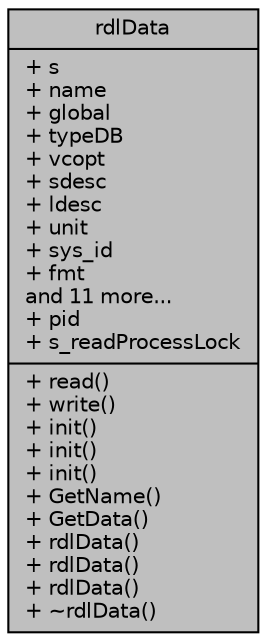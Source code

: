 digraph "rdlData"
{
 // LATEX_PDF_SIZE
  edge [fontname="Helvetica",fontsize="10",labelfontname="Helvetica",labelfontsize="10"];
  node [fontname="Helvetica",fontsize="10",shape=record];
  Node1 [label="{rdlData\n|+ s\l+ name\l+ global\l+ typeDB\l+ vcopt\l+ sdesc\l+ ldesc\l+ unit\l+ sys_id\l+ fmt\land 11 more...\l+ pid\l+ s_readProcessLock\l|+ read()\l+ write()\l+ init()\l+ init()\l+ init()\l+ GetName()\l+ GetData()\l+ rdlData()\l+ rdlData()\l+ rdlData()\l+ ~rdlData()\l}",height=0.2,width=0.4,color="black", fillcolor="grey75", style="filled", fontcolor="black",tooltip=" "];
}
